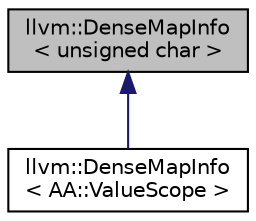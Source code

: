 digraph "llvm::DenseMapInfo&lt; unsigned char &gt;"
{
 // LATEX_PDF_SIZE
  bgcolor="transparent";
  edge [fontname="Helvetica",fontsize="10",labelfontname="Helvetica",labelfontsize="10"];
  node [fontname="Helvetica",fontsize="10",shape=record];
  Node1 [label="llvm::DenseMapInfo\l\< unsigned char \>",height=0.2,width=0.4,color="black", fillcolor="grey75", style="filled", fontcolor="black",tooltip=" "];
  Node1 -> Node2 [dir="back",color="midnightblue",fontsize="10",style="solid",fontname="Helvetica"];
  Node2 [label="llvm::DenseMapInfo\l\< AA::ValueScope \>",height=0.2,width=0.4,color="black",URL="$structllvm_1_1DenseMapInfo_3_01AA_1_1ValueScope_01_4.html",tooltip=" "];
}
